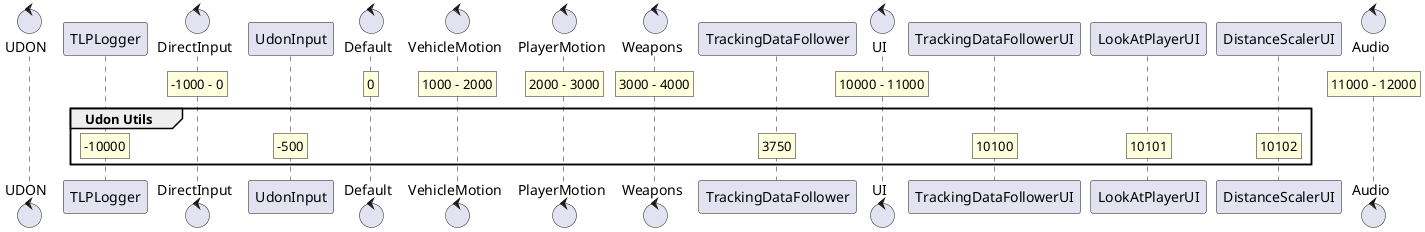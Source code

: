 @startuml
'https://plantuml.com/sequence-diagram

autonumber

'VRChat TLP structure
control UDON order -10000
control DirectInput order -1000
control Default order 0
control VehicleMotion order 1000
control PlayerMotion order 2000
control Weapons order 3000
control UI order 10000
control Audio order 11000

rnote over DirectInput: -1000 - 0
/ rnote over Default: 0
/ rnote over VehicleMotion: 1000 - 2000
/ rnote over PlayerMotion: 2000 - 3000
/ rnote over Weapons: 3000 - 4000
/ rnote over UI: 10000 - 11000
/ rnote over Audio: 11000 - 12000

'UdonUtils
'-------------
group Udon Utils

    'Order
    '-----
    'UDON
    participant TLPLogger order -10000
    
    'Input
    participant UdonInput order -500
    
    'Weapons
    participant TrackingDataFollower order 3750
    
    'UI
    participant TrackingDataFollowerUI order 10100
    participant LookAtPlayerUI order 10101
    participant DistanceScalerUI order 10102

    'Comments
    '--------
    rnote over TrackingDataFollower: 3750
    / rnote over TLPLogger: -10000
    / rnote over UdonInput: -500
    / rnote over TrackingDataFollowerUI: 10100
    / rnote over LookAtPlayerUI: 10101
    / rnote over DistanceScalerUI: 10102
end

@enduml